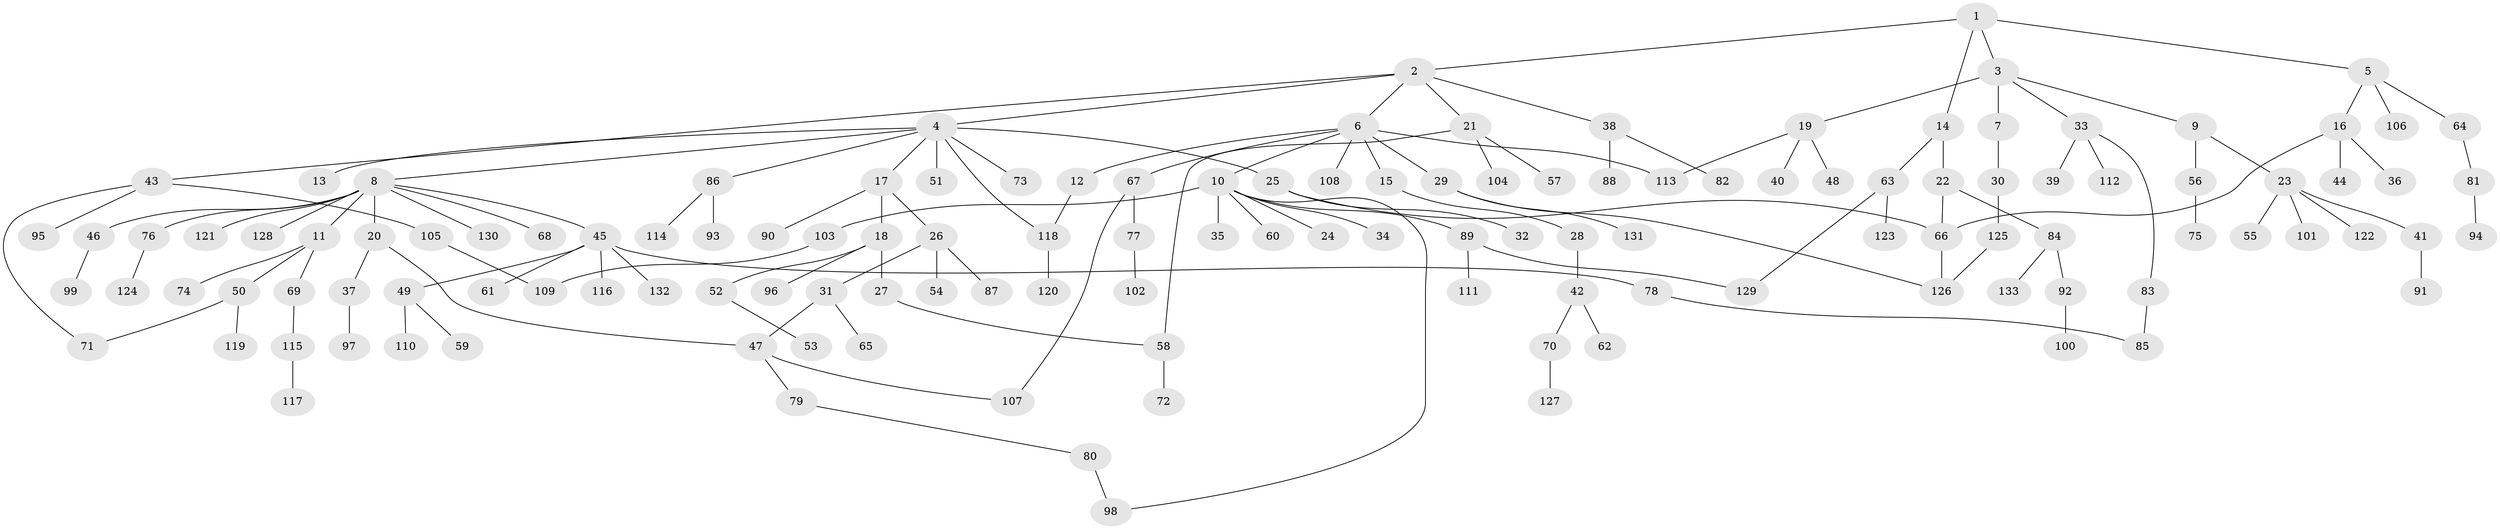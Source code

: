 // coarse degree distribution, {4: 0.0425531914893617, 6: 0.010638297872340425, 5: 0.02127659574468085, 8: 0.010638297872340425, 3: 0.1702127659574468, 7: 0.02127659574468085, 2: 0.3829787234042553, 9: 0.010638297872340425, 1: 0.32978723404255317}
// Generated by graph-tools (version 1.1) at 2025/49/03/04/25 22:49:10]
// undirected, 133 vertices, 146 edges
graph export_dot {
  node [color=gray90,style=filled];
  1;
  2;
  3;
  4;
  5;
  6;
  7;
  8;
  9;
  10;
  11;
  12;
  13;
  14;
  15;
  16;
  17;
  18;
  19;
  20;
  21;
  22;
  23;
  24;
  25;
  26;
  27;
  28;
  29;
  30;
  31;
  32;
  33;
  34;
  35;
  36;
  37;
  38;
  39;
  40;
  41;
  42;
  43;
  44;
  45;
  46;
  47;
  48;
  49;
  50;
  51;
  52;
  53;
  54;
  55;
  56;
  57;
  58;
  59;
  60;
  61;
  62;
  63;
  64;
  65;
  66;
  67;
  68;
  69;
  70;
  71;
  72;
  73;
  74;
  75;
  76;
  77;
  78;
  79;
  80;
  81;
  82;
  83;
  84;
  85;
  86;
  87;
  88;
  89;
  90;
  91;
  92;
  93;
  94;
  95;
  96;
  97;
  98;
  99;
  100;
  101;
  102;
  103;
  104;
  105;
  106;
  107;
  108;
  109;
  110;
  111;
  112;
  113;
  114;
  115;
  116;
  117;
  118;
  119;
  120;
  121;
  122;
  123;
  124;
  125;
  126;
  127;
  128;
  129;
  130;
  131;
  132;
  133;
  1 -- 2;
  1 -- 3;
  1 -- 5;
  1 -- 14;
  2 -- 4;
  2 -- 6;
  2 -- 21;
  2 -- 38;
  2 -- 43;
  3 -- 7;
  3 -- 9;
  3 -- 19;
  3 -- 33;
  4 -- 8;
  4 -- 13;
  4 -- 17;
  4 -- 25;
  4 -- 51;
  4 -- 73;
  4 -- 86;
  4 -- 118;
  5 -- 16;
  5 -- 64;
  5 -- 106;
  6 -- 10;
  6 -- 12;
  6 -- 15;
  6 -- 29;
  6 -- 67;
  6 -- 108;
  6 -- 113;
  7 -- 30;
  8 -- 11;
  8 -- 20;
  8 -- 45;
  8 -- 46;
  8 -- 68;
  8 -- 76;
  8 -- 121;
  8 -- 128;
  8 -- 130;
  9 -- 23;
  9 -- 56;
  10 -- 24;
  10 -- 34;
  10 -- 35;
  10 -- 60;
  10 -- 89;
  10 -- 98;
  10 -- 103;
  11 -- 50;
  11 -- 69;
  11 -- 74;
  12 -- 118;
  14 -- 22;
  14 -- 63;
  15 -- 28;
  16 -- 36;
  16 -- 44;
  16 -- 66;
  17 -- 18;
  17 -- 26;
  17 -- 90;
  18 -- 27;
  18 -- 52;
  18 -- 96;
  19 -- 40;
  19 -- 48;
  19 -- 113;
  20 -- 37;
  20 -- 47;
  21 -- 57;
  21 -- 104;
  21 -- 58;
  22 -- 84;
  22 -- 66;
  23 -- 41;
  23 -- 55;
  23 -- 101;
  23 -- 122;
  25 -- 32;
  25 -- 66;
  26 -- 31;
  26 -- 54;
  26 -- 87;
  27 -- 58;
  28 -- 42;
  29 -- 131;
  29 -- 126;
  30 -- 125;
  31 -- 47;
  31 -- 65;
  33 -- 39;
  33 -- 83;
  33 -- 112;
  37 -- 97;
  38 -- 82;
  38 -- 88;
  41 -- 91;
  42 -- 62;
  42 -- 70;
  43 -- 95;
  43 -- 105;
  43 -- 71;
  45 -- 49;
  45 -- 61;
  45 -- 78;
  45 -- 116;
  45 -- 132;
  46 -- 99;
  47 -- 79;
  47 -- 107;
  49 -- 59;
  49 -- 110;
  50 -- 71;
  50 -- 119;
  52 -- 53;
  56 -- 75;
  58 -- 72;
  63 -- 123;
  63 -- 129;
  64 -- 81;
  66 -- 126;
  67 -- 77;
  67 -- 107;
  69 -- 115;
  70 -- 127;
  76 -- 124;
  77 -- 102;
  78 -- 85;
  79 -- 80;
  80 -- 98;
  81 -- 94;
  83 -- 85;
  84 -- 92;
  84 -- 133;
  86 -- 93;
  86 -- 114;
  89 -- 111;
  89 -- 129;
  92 -- 100;
  103 -- 109;
  105 -- 109;
  115 -- 117;
  118 -- 120;
  125 -- 126;
}
